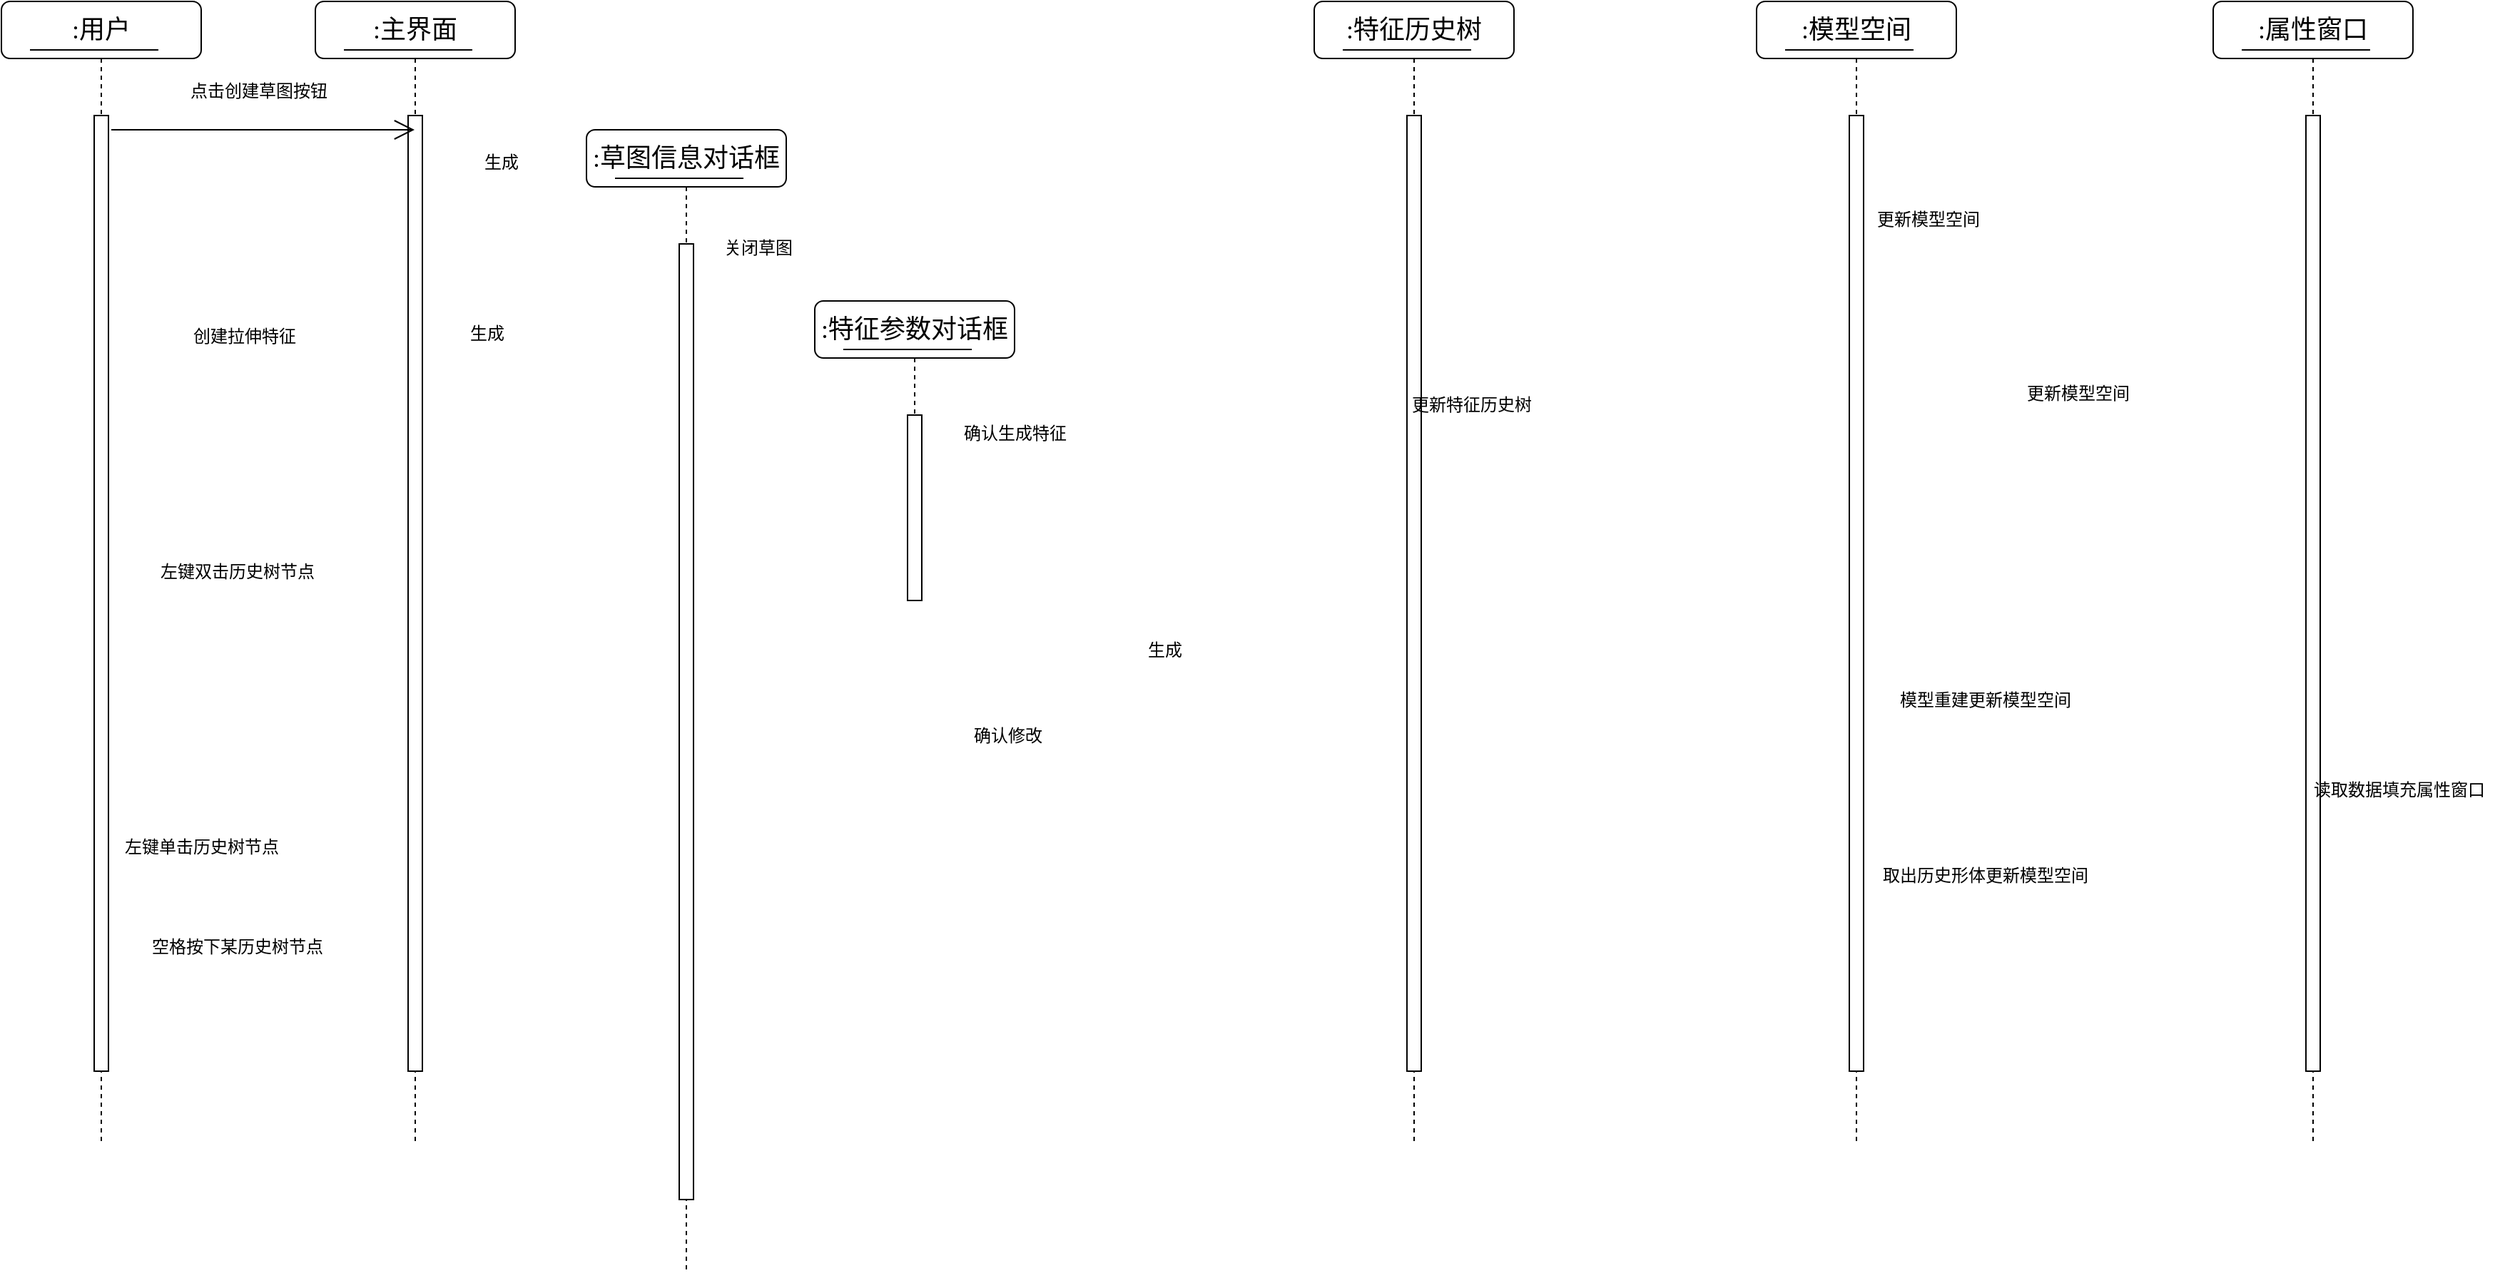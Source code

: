 <mxfile version="22.1.7" type="github">
  <diagram name="第 1 页" id="ZRY4WDD3s0EOswIIjKSG">
    <mxGraphModel dx="2624" dy="808" grid="1" gridSize="10" guides="1" tooltips="1" connect="1" arrows="1" fold="1" page="1" pageScale="1" pageWidth="827" pageHeight="1169" math="0" shadow="0">
      <root>
        <mxCell id="0" />
        <mxCell id="1" parent="0" />
        <mxCell id="owsrCWpy_cF2nVWeZgwf-1" value="&lt;font style=&quot;font-size: 18px;&quot; data-font-src=&quot;https://fonts.googleapis.com/css?family=Noto+Sans+Simplified+Chinese&quot; face=&quot;Noto Sans Simplified Chinese&quot;&gt;:主界面&lt;/font&gt;" style="shape=umlLifeline;perimeter=lifelinePerimeter;whiteSpace=wrap;html=1;container=1;collapsible=0;recursiveResize=0;outlineConnect=0;rounded=1;shadow=0;comic=0;labelBackgroundColor=none;strokeWidth=1;fontFamily=Verdana;fontSize=12;align=center;" vertex="1" parent="1">
          <mxGeometry x="-420" y="120" width="140" height="800" as="geometry" />
        </mxCell>
        <mxCell id="owsrCWpy_cF2nVWeZgwf-2" value="" style="html=1;points=[];perimeter=orthogonalPerimeter;rounded=0;shadow=0;comic=0;labelBackgroundColor=none;strokeWidth=1;fontFamily=Verdana;fontSize=12;align=center;" vertex="1" parent="owsrCWpy_cF2nVWeZgwf-1">
          <mxGeometry x="65" y="80" width="10" height="670" as="geometry" />
        </mxCell>
        <mxCell id="owsrCWpy_cF2nVWeZgwf-3" value="" style="line;strokeWidth=1;fillColor=none;align=left;verticalAlign=middle;spacingTop=-1;spacingLeft=3;spacingRight=3;rotatable=0;labelPosition=right;points=[];portConstraint=eastwest;strokeColor=inherit;" vertex="1" parent="owsrCWpy_cF2nVWeZgwf-1">
          <mxGeometry x="20" y="30" width="90" height="8" as="geometry" />
        </mxCell>
        <mxCell id="owsrCWpy_cF2nVWeZgwf-5" value="&lt;font style=&quot;font-size: 18px;&quot; data-font-src=&quot;https://fonts.googleapis.com/css?family=Noto+Sans+Simplified+Chinese&quot; face=&quot;Noto Sans Simplified Chinese&quot;&gt;:模型空间&lt;/font&gt;" style="shape=umlLifeline;perimeter=lifelinePerimeter;whiteSpace=wrap;html=1;container=1;collapsible=0;recursiveResize=0;outlineConnect=0;rounded=1;shadow=0;comic=0;labelBackgroundColor=none;strokeWidth=1;fontFamily=Verdana;fontSize=12;align=center;" vertex="1" parent="1">
          <mxGeometry x="590" y="120" width="140" height="800" as="geometry" />
        </mxCell>
        <mxCell id="owsrCWpy_cF2nVWeZgwf-6" value="" style="html=1;points=[];perimeter=orthogonalPerimeter;rounded=0;shadow=0;comic=0;labelBackgroundColor=none;strokeWidth=1;fontFamily=Verdana;fontSize=12;align=center;" vertex="1" parent="owsrCWpy_cF2nVWeZgwf-5">
          <mxGeometry x="65" y="80" width="10" height="670" as="geometry" />
        </mxCell>
        <mxCell id="owsrCWpy_cF2nVWeZgwf-7" value="" style="line;strokeWidth=1;fillColor=none;align=left;verticalAlign=middle;spacingTop=-1;spacingLeft=3;spacingRight=3;rotatable=0;labelPosition=right;points=[];portConstraint=eastwest;strokeColor=inherit;" vertex="1" parent="owsrCWpy_cF2nVWeZgwf-5">
          <mxGeometry x="20" y="30" width="90" height="8" as="geometry" />
        </mxCell>
        <mxCell id="owsrCWpy_cF2nVWeZgwf-9" value="&lt;font style=&quot;font-size: 18px;&quot; data-font-src=&quot;https://fonts.googleapis.com/css?family=Noto+Sans+Simplified+Chinese&quot; face=&quot;Noto Sans Simplified Chinese&quot;&gt;:特征历史树&lt;/font&gt;" style="shape=umlLifeline;perimeter=lifelinePerimeter;whiteSpace=wrap;html=1;container=1;collapsible=0;recursiveResize=0;outlineConnect=0;rounded=1;shadow=0;comic=0;labelBackgroundColor=none;strokeWidth=1;fontFamily=Verdana;fontSize=12;align=center;" vertex="1" parent="1">
          <mxGeometry x="280" y="120" width="140" height="800" as="geometry" />
        </mxCell>
        <mxCell id="owsrCWpy_cF2nVWeZgwf-10" value="" style="html=1;points=[];perimeter=orthogonalPerimeter;rounded=0;shadow=0;comic=0;labelBackgroundColor=none;strokeWidth=1;fontFamily=Verdana;fontSize=12;align=center;" vertex="1" parent="owsrCWpy_cF2nVWeZgwf-9">
          <mxGeometry x="65" y="80" width="10" height="670" as="geometry" />
        </mxCell>
        <mxCell id="owsrCWpy_cF2nVWeZgwf-11" value="" style="line;strokeWidth=1;fillColor=none;align=left;verticalAlign=middle;spacingTop=-1;spacingLeft=3;spacingRight=3;rotatable=0;labelPosition=right;points=[];portConstraint=eastwest;strokeColor=inherit;" vertex="1" parent="owsrCWpy_cF2nVWeZgwf-9">
          <mxGeometry x="20" y="30" width="90" height="8" as="geometry" />
        </mxCell>
        <mxCell id="owsrCWpy_cF2nVWeZgwf-13" value="&lt;font style=&quot;font-size: 18px;&quot; data-font-src=&quot;https://fonts.googleapis.com/css?family=Noto+Sans+Simplified+Chinese&quot; face=&quot;Noto Sans Simplified Chinese&quot;&gt;:属性窗口&lt;/font&gt;" style="shape=umlLifeline;perimeter=lifelinePerimeter;whiteSpace=wrap;html=1;container=1;collapsible=0;recursiveResize=0;outlineConnect=0;rounded=1;shadow=0;comic=0;labelBackgroundColor=none;strokeWidth=1;fontFamily=Verdana;fontSize=12;align=center;" vertex="1" parent="1">
          <mxGeometry x="910" y="120" width="140" height="800" as="geometry" />
        </mxCell>
        <mxCell id="owsrCWpy_cF2nVWeZgwf-14" value="" style="html=1;points=[];perimeter=orthogonalPerimeter;rounded=0;shadow=0;comic=0;labelBackgroundColor=none;strokeWidth=1;fontFamily=Verdana;fontSize=12;align=center;" vertex="1" parent="owsrCWpy_cF2nVWeZgwf-13">
          <mxGeometry x="65" y="80" width="10" height="670" as="geometry" />
        </mxCell>
        <mxCell id="owsrCWpy_cF2nVWeZgwf-15" value="" style="line;strokeWidth=1;fillColor=none;align=left;verticalAlign=middle;spacingTop=-1;spacingLeft=3;spacingRight=3;rotatable=0;labelPosition=right;points=[];portConstraint=eastwest;strokeColor=inherit;" vertex="1" parent="owsrCWpy_cF2nVWeZgwf-13">
          <mxGeometry x="20" y="30" width="90" height="8" as="geometry" />
        </mxCell>
        <mxCell id="owsrCWpy_cF2nVWeZgwf-17" value="&lt;font style=&quot;font-size: 18px;&quot; data-font-src=&quot;https://fonts.googleapis.com/css?family=Noto+Sans+Simplified+Chinese&quot; face=&quot;Noto Sans Simplified Chinese&quot;&gt;:特征参数对话框&lt;/font&gt;" style="shape=umlLifeline;perimeter=lifelinePerimeter;whiteSpace=wrap;html=1;container=1;collapsible=0;recursiveResize=0;outlineConnect=0;rounded=1;shadow=0;comic=0;labelBackgroundColor=none;strokeWidth=1;fontFamily=Verdana;fontSize=12;align=center;" vertex="1" parent="1">
          <mxGeometry x="-70" y="330" width="140" height="210" as="geometry" />
        </mxCell>
        <mxCell id="owsrCWpy_cF2nVWeZgwf-18" value="" style="html=1;points=[];perimeter=orthogonalPerimeter;rounded=0;shadow=0;comic=0;labelBackgroundColor=none;strokeWidth=1;fontFamily=Verdana;fontSize=12;align=center;" vertex="1" parent="owsrCWpy_cF2nVWeZgwf-17">
          <mxGeometry x="65" y="80" width="10" height="130" as="geometry" />
        </mxCell>
        <mxCell id="owsrCWpy_cF2nVWeZgwf-19" value="" style="line;strokeWidth=1;fillColor=none;align=left;verticalAlign=middle;spacingTop=-1;spacingLeft=3;spacingRight=3;rotatable=0;labelPosition=right;points=[];portConstraint=eastwest;strokeColor=inherit;" vertex="1" parent="owsrCWpy_cF2nVWeZgwf-17">
          <mxGeometry x="20" y="30" width="90" height="8" as="geometry" />
        </mxCell>
        <mxCell id="owsrCWpy_cF2nVWeZgwf-21" value="&lt;font style=&quot;font-size: 18px;&quot; data-font-src=&quot;https://fonts.googleapis.com/css?family=Noto+Sans+Simplified+Chinese&quot; face=&quot;Noto Sans Simplified Chinese&quot;&gt;:用户&lt;/font&gt;" style="shape=umlLifeline;perimeter=lifelinePerimeter;whiteSpace=wrap;html=1;container=1;collapsible=0;recursiveResize=0;outlineConnect=0;rounded=1;shadow=0;comic=0;labelBackgroundColor=none;strokeWidth=1;fontFamily=Verdana;fontSize=12;align=center;" vertex="1" parent="1">
          <mxGeometry x="-640" y="120" width="140" height="800" as="geometry" />
        </mxCell>
        <mxCell id="owsrCWpy_cF2nVWeZgwf-22" value="" style="html=1;points=[];perimeter=orthogonalPerimeter;rounded=0;shadow=0;comic=0;labelBackgroundColor=none;strokeWidth=1;fontFamily=Verdana;fontSize=12;align=center;" vertex="1" parent="owsrCWpy_cF2nVWeZgwf-21">
          <mxGeometry x="65" y="80" width="10" height="670" as="geometry" />
        </mxCell>
        <mxCell id="owsrCWpy_cF2nVWeZgwf-23" value="" style="line;strokeWidth=1;fillColor=none;align=left;verticalAlign=middle;spacingTop=-1;spacingLeft=3;spacingRight=3;rotatable=0;labelPosition=right;points=[];portConstraint=eastwest;strokeColor=inherit;" vertex="1" parent="owsrCWpy_cF2nVWeZgwf-21">
          <mxGeometry x="20" y="30" width="90" height="8" as="geometry" />
        </mxCell>
        <mxCell id="owsrCWpy_cF2nVWeZgwf-25" value="" style="endArrow=open;endFill=1;endSize=12;html=1;rounded=0;" edge="1" parent="owsrCWpy_cF2nVWeZgwf-21" target="owsrCWpy_cF2nVWeZgwf-1">
          <mxGeometry width="160" relative="1" as="geometry">
            <mxPoint x="77" y="90" as="sourcePoint" />
            <mxPoint x="377" y="90" as="targetPoint" />
          </mxGeometry>
        </mxCell>
        <mxCell id="owsrCWpy_cF2nVWeZgwf-30" value="&lt;font style=&quot;font-size: 18px;&quot; data-font-src=&quot;https://fonts.googleapis.com/css?family=Noto+Sans+Simplified+Chinese&quot; face=&quot;Noto Sans Simplified Chinese&quot;&gt;:草图信息对话框&lt;/font&gt;" style="shape=umlLifeline;perimeter=lifelinePerimeter;whiteSpace=wrap;html=1;container=1;collapsible=0;recursiveResize=0;outlineConnect=0;rounded=1;shadow=0;comic=0;labelBackgroundColor=none;strokeWidth=1;fontFamily=Verdana;fontSize=12;align=center;" vertex="1" parent="1">
          <mxGeometry x="-230" y="210" width="140" height="800" as="geometry" />
        </mxCell>
        <mxCell id="owsrCWpy_cF2nVWeZgwf-31" value="" style="html=1;points=[];perimeter=orthogonalPerimeter;rounded=0;shadow=0;comic=0;labelBackgroundColor=none;strokeWidth=1;fontFamily=Verdana;fontSize=12;align=center;" vertex="1" parent="owsrCWpy_cF2nVWeZgwf-30">
          <mxGeometry x="65" y="80" width="10" height="670" as="geometry" />
        </mxCell>
        <mxCell id="owsrCWpy_cF2nVWeZgwf-32" value="" style="line;strokeWidth=1;fillColor=none;align=left;verticalAlign=middle;spacingTop=-1;spacingLeft=3;spacingRight=3;rotatable=0;labelPosition=right;points=[];portConstraint=eastwest;strokeColor=inherit;" vertex="1" parent="owsrCWpy_cF2nVWeZgwf-30">
          <mxGeometry x="20" y="30" width="90" height="8" as="geometry" />
        </mxCell>
        <mxCell id="owsrCWpy_cF2nVWeZgwf-34" value="点击创建草图按钮" style="text;html=1;align=center;verticalAlign=middle;resizable=0;points=[];autosize=1;strokeColor=none;fillColor=none;" vertex="1" parent="1">
          <mxGeometry x="-520" y="168" width="120" height="30" as="geometry" />
        </mxCell>
        <mxCell id="owsrCWpy_cF2nVWeZgwf-35" value="生成" style="text;html=1;align=center;verticalAlign=middle;resizable=0;points=[];autosize=1;strokeColor=none;fillColor=none;" vertex="1" parent="1">
          <mxGeometry x="-315" y="218" width="50" height="30" as="geometry" />
        </mxCell>
        <mxCell id="owsrCWpy_cF2nVWeZgwf-36" value="关闭草图" style="text;html=1;align=center;verticalAlign=middle;resizable=0;points=[];autosize=1;strokeColor=none;fillColor=none;" vertex="1" parent="1">
          <mxGeometry x="-145" y="278" width="70" height="30" as="geometry" />
        </mxCell>
        <mxCell id="owsrCWpy_cF2nVWeZgwf-37" value="创建拉伸特征" style="text;html=1;align=center;verticalAlign=middle;resizable=0;points=[];autosize=1;strokeColor=none;fillColor=none;" vertex="1" parent="1">
          <mxGeometry x="-520" y="340" width="100" height="30" as="geometry" />
        </mxCell>
        <mxCell id="owsrCWpy_cF2nVWeZgwf-38" value="生成" style="text;html=1;align=center;verticalAlign=middle;resizable=0;points=[];autosize=1;strokeColor=none;fillColor=none;" vertex="1" parent="1">
          <mxGeometry x="-325" y="338" width="50" height="30" as="geometry" />
        </mxCell>
        <mxCell id="owsrCWpy_cF2nVWeZgwf-39" value="确认生成特征" style="text;html=1;align=center;verticalAlign=middle;resizable=0;points=[];autosize=1;strokeColor=none;fillColor=none;" vertex="1" parent="1">
          <mxGeometry x="20" y="408" width="100" height="30" as="geometry" />
        </mxCell>
        <mxCell id="owsrCWpy_cF2nVWeZgwf-40" value="更新特征历史树" style="text;html=1;align=center;verticalAlign=middle;resizable=0;points=[];autosize=1;strokeColor=none;fillColor=none;" vertex="1" parent="1">
          <mxGeometry x="335" y="388" width="110" height="30" as="geometry" />
        </mxCell>
        <mxCell id="owsrCWpy_cF2nVWeZgwf-41" value="更新模型空间" style="text;html=1;align=center;verticalAlign=middle;resizable=0;points=[];autosize=1;strokeColor=none;fillColor=none;" vertex="1" parent="1">
          <mxGeometry x="660" y="258" width="100" height="30" as="geometry" />
        </mxCell>
        <mxCell id="owsrCWpy_cF2nVWeZgwf-42" value="更新模型空间" style="text;html=1;align=center;verticalAlign=middle;resizable=0;points=[];autosize=1;strokeColor=none;fillColor=none;" vertex="1" parent="1">
          <mxGeometry x="765" y="380" width="100" height="30" as="geometry" />
        </mxCell>
        <mxCell id="owsrCWpy_cF2nVWeZgwf-43" value="左键双击历史树节点" style="text;html=1;align=center;verticalAlign=middle;resizable=0;points=[];autosize=1;strokeColor=none;fillColor=none;" vertex="1" parent="1">
          <mxGeometry x="-540" y="505" width="130" height="30" as="geometry" />
        </mxCell>
        <mxCell id="owsrCWpy_cF2nVWeZgwf-44" value="生成" style="text;html=1;align=center;verticalAlign=middle;resizable=0;points=[];autosize=1;strokeColor=none;fillColor=none;" vertex="1" parent="1">
          <mxGeometry x="150" y="560" width="50" height="30" as="geometry" />
        </mxCell>
        <mxCell id="owsrCWpy_cF2nVWeZgwf-46" value="确认修改" style="text;html=1;align=center;verticalAlign=middle;resizable=0;points=[];autosize=1;strokeColor=none;fillColor=none;" vertex="1" parent="1">
          <mxGeometry x="30" y="620" width="70" height="30" as="geometry" />
        </mxCell>
        <mxCell id="owsrCWpy_cF2nVWeZgwf-47" value="模型重建更新模型空间" style="text;html=1;align=center;verticalAlign=middle;resizable=0;points=[];autosize=1;strokeColor=none;fillColor=none;" vertex="1" parent="1">
          <mxGeometry x="680" y="595" width="140" height="30" as="geometry" />
        </mxCell>
        <mxCell id="owsrCWpy_cF2nVWeZgwf-49" value="左键单击历史树节点" style="text;html=1;align=center;verticalAlign=middle;resizable=0;points=[];autosize=1;strokeColor=none;fillColor=none;" vertex="1" parent="1">
          <mxGeometry x="-565" y="698" width="130" height="30" as="geometry" />
        </mxCell>
        <mxCell id="owsrCWpy_cF2nVWeZgwf-50" value="读取数据填充属性窗口" style="text;html=1;align=center;verticalAlign=middle;resizable=0;points=[];autosize=1;strokeColor=none;fillColor=none;" vertex="1" parent="1">
          <mxGeometry x="970" y="658" width="140" height="30" as="geometry" />
        </mxCell>
        <mxCell id="owsrCWpy_cF2nVWeZgwf-51" value="空格按下某历史树节点" style="text;html=1;align=center;verticalAlign=middle;resizable=0;points=[];autosize=1;strokeColor=none;fillColor=none;" vertex="1" parent="1">
          <mxGeometry x="-545" y="768" width="140" height="30" as="geometry" />
        </mxCell>
        <mxCell id="owsrCWpy_cF2nVWeZgwf-52" value="取出历史形体更新模型空间" style="text;html=1;align=center;verticalAlign=middle;resizable=0;points=[];autosize=1;strokeColor=none;fillColor=none;" vertex="1" parent="1">
          <mxGeometry x="665" y="718" width="170" height="30" as="geometry" />
        </mxCell>
      </root>
    </mxGraphModel>
  </diagram>
</mxfile>

